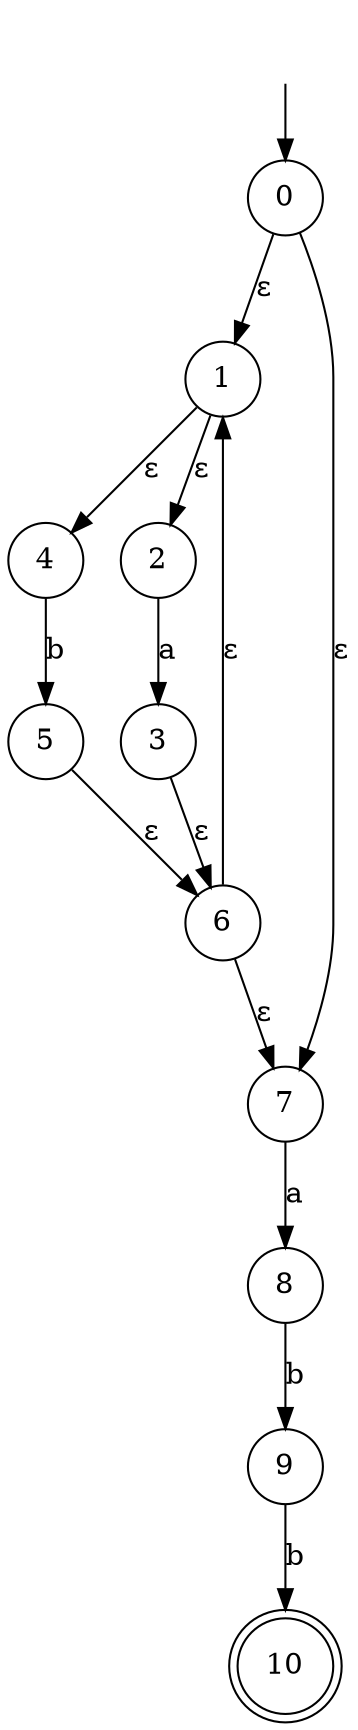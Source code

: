 digraph eNFA {
    ""   [shape=none];
    "0"  [shape=circle];
    "1"  [shape=circle];
    "4"  [shape=circle];
    "9"  [shape=circle];
    "6"  [shape=circle];
    "2"  [shape=circle];
    "8"  [shape=circle];
    "5"  [shape=circle];
    "10" [shape=doublecircle];
    "7"  [shape=circle];
    "3"  [shape=circle];

    ""  -> "0";
    "0" -> "1"   [label="ε"];
    "0" -> "7"   [label="ε"];
    "1" -> "2"   [label="ε"];
    "1" -> "4"   [label="ε"];
    "2" -> "3"   [label="a"];
    "4" -> "5"   [label="b"];
    "3" -> "6"   [label="ε"];
    "5" -> "6"   [label="ε"];
    "6" -> "7"   [label="ε"];
    "6" -> "1"   [label="ε"];
    "7" -> "8"   [label="a"];
    "8" -> "9"   [label="b"];
    "9" -> "10"  [label="b"];
}